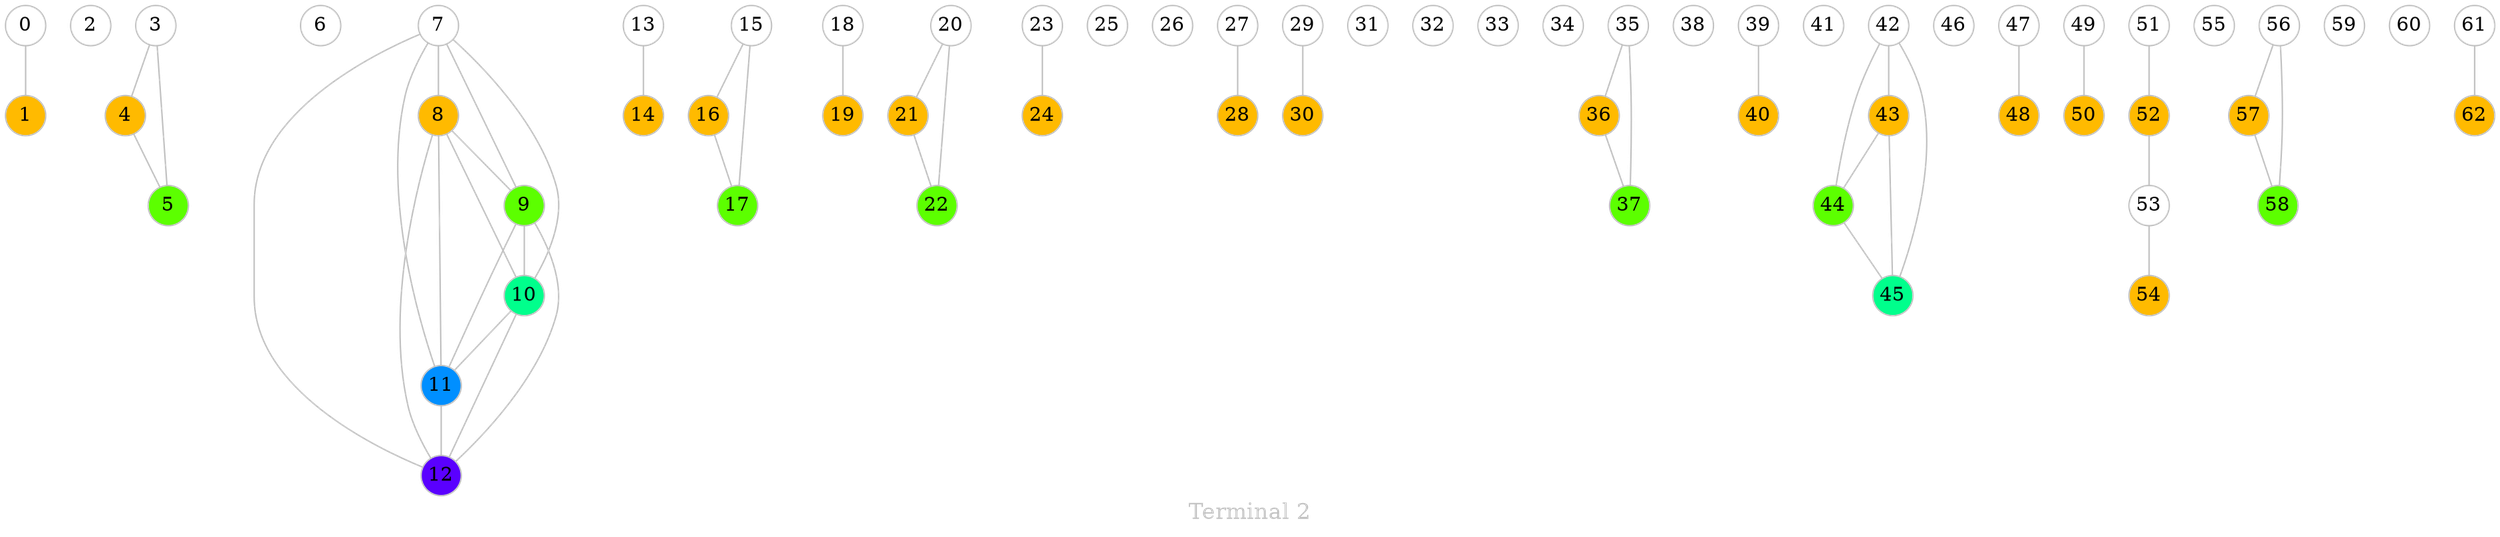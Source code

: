 graph "Terminal 2" {
	graph [bgcolor="#ffffff00" fontcolor=grey fontsize=16 label="Terminal 2" overlap=false]
	node [color=grey fixedsize=true fontsize=14 shape=circle style=filled width=0.4]
	edge [arrowsize=0.7 color=grey fontcolor=grey fontsize=12]
	node [fillcolor="#ffffff"]
	0
	node [fillcolor="#ffba00"]
	1
	node [fillcolor="#ffffff"]
	2
	node [fillcolor="#ffffff"]
	3
	node [fillcolor="#ffba00"]
	4
	node [fillcolor="#5cff00"]
	5
	node [fillcolor="#ffffff"]
	6
	node [fillcolor="#ffffff"]
	7
	node [fillcolor="#ffba00"]
	8
	node [fillcolor="#5cff00"]
	9
	node [fillcolor="#00ff8c"]
	10
	node [fillcolor="#008fff"]
	11
	node [fillcolor="#5a00ff"]
	12
	node [fillcolor="#ffffff"]
	13
	node [fillcolor="#ffba00"]
	14
	node [fillcolor="#ffffff"]
	15
	node [fillcolor="#ffba00"]
	16
	node [fillcolor="#5cff00"]
	17
	node [fillcolor="#ffffff"]
	18
	node [fillcolor="#ffba00"]
	19
	node [fillcolor="#ffffff"]
	20
	node [fillcolor="#ffba00"]
	21
	node [fillcolor="#5cff00"]
	22
	node [fillcolor="#ffffff"]
	23
	node [fillcolor="#ffba00"]
	24
	node [fillcolor="#ffffff"]
	25
	node [fillcolor="#ffffff"]
	26
	node [fillcolor="#ffffff"]
	27
	node [fillcolor="#ffba00"]
	28
	node [fillcolor="#ffffff"]
	29
	node [fillcolor="#ffba00"]
	30
	node [fillcolor="#ffffff"]
	31
	node [fillcolor="#ffffff"]
	32
	node [fillcolor="#ffffff"]
	33
	node [fillcolor="#ffffff"]
	34
	node [fillcolor="#ffffff"]
	35
	node [fillcolor="#ffba00"]
	36
	node [fillcolor="#5cff00"]
	37
	node [fillcolor="#ffffff"]
	38
	node [fillcolor="#ffffff"]
	39
	node [fillcolor="#ffba00"]
	40
	node [fillcolor="#ffffff"]
	41
	node [fillcolor="#ffffff"]
	42
	node [fillcolor="#ffba00"]
	43
	node [fillcolor="#5cff00"]
	44
	node [fillcolor="#00ff8c"]
	45
	node [fillcolor="#ffffff"]
	46
	node [fillcolor="#ffffff"]
	47
	node [fillcolor="#ffba00"]
	48
	node [fillcolor="#ffffff"]
	49
	node [fillcolor="#ffba00"]
	50
	node [fillcolor="#ffffff"]
	51
	node [fillcolor="#ffba00"]
	52
	node [fillcolor="#ffffff"]
	53
	node [fillcolor="#ffba00"]
	54
	node [fillcolor="#ffffff"]
	55
	node [fillcolor="#ffffff"]
	56
	node [fillcolor="#ffba00"]
	57
	node [fillcolor="#5cff00"]
	58
	node [fillcolor="#ffffff"]
	59
	node [fillcolor="#ffffff"]
	60
	node [fillcolor="#ffffff"]
	61
	node [fillcolor="#ffba00"]
	62
	0 -- 1
	3 -- 4
	3 -- 5
	4 -- 5
	7 -- 8
	7 -- 9
	7 -- 10
	7 -- 11
	7 -- 12
	8 -- 9
	8 -- 10
	8 -- 11
	8 -- 12
	9 -- 10
	9 -- 11
	9 -- 12
	10 -- 11
	10 -- 12
	11 -- 12
	13 -- 14
	15 -- 16
	15 -- 17
	16 -- 17
	18 -- 19
	20 -- 21
	20 -- 22
	21 -- 22
	23 -- 24
	27 -- 28
	29 -- 30
	35 -- 36
	35 -- 37
	36 -- 37
	39 -- 40
	42 -- 43
	42 -- 44
	42 -- 45
	43 -- 44
	43 -- 45
	44 -- 45
	47 -- 48
	49 -- 50
	51 -- 52
	52 -- 53
	53 -- 54
	56 -- 57
	56 -- 58
	57 -- 58
	61 -- 62
}

